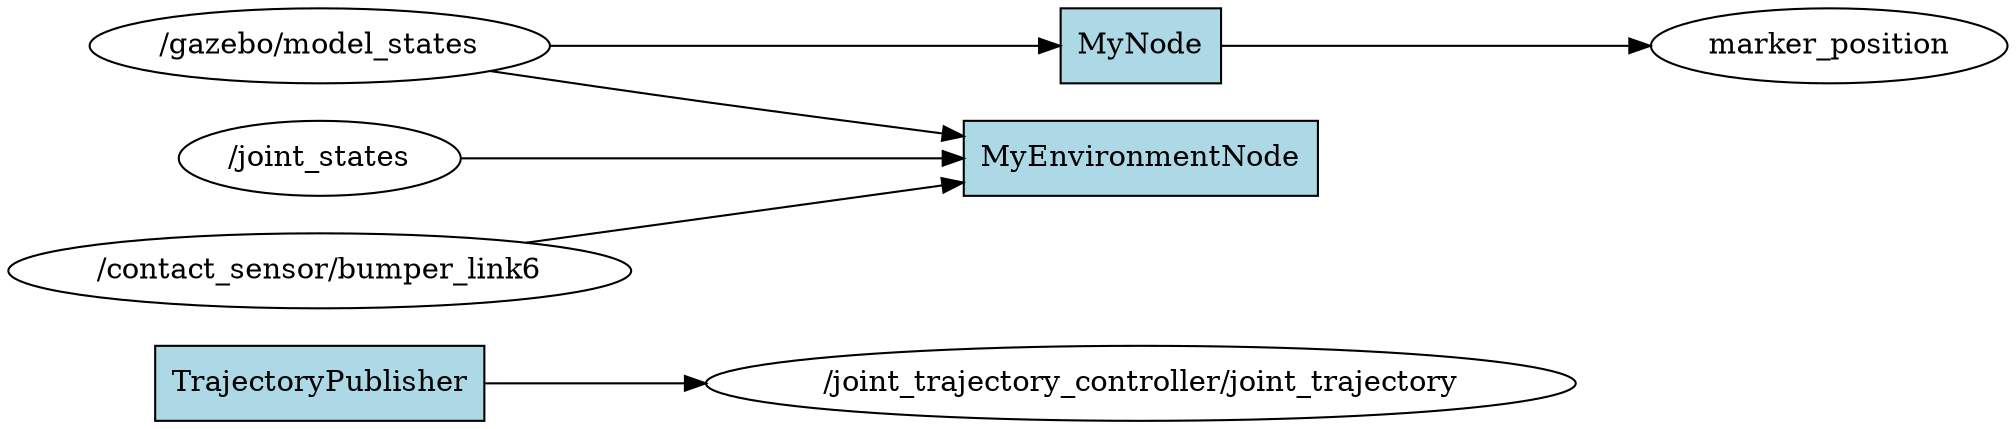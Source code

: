 digraph ROS2_Computation_Graph {
  rankdir=LR;
  node [shape=box, style=filled, fillcolor=lightgray];
  "/joint_trajectory_controller/joint_trajectory" [shape=ellipse, fillcolor=white];
  "TrajectoryPublisher" -> "/joint_trajectory_controller/joint_trajectory";
  "marker_position" [shape=ellipse, fillcolor=white];
  "MyNode" -> "marker_position";
  "/gazebo/model_states" [shape=ellipse, fillcolor=white];
  "/gazebo/model_states" -> "MyEnvironmentNode";
  "/gazebo/model_states" -> "MyNode";
  "/joint_states" [shape=ellipse, fillcolor=white];
  "/joint_states" -> "MyEnvironmentNode";
  "/contact_sensor/bumper_link6" [shape=ellipse, fillcolor=white];
  "/contact_sensor/bumper_link6" -> "MyEnvironmentNode";
  "TrajectoryPublisher" [shape=box, fillcolor=lightblue];
  "MyEnvironmentNode" [shape=box, fillcolor=lightblue];
  "MyNode" [shape=box, fillcolor=lightblue];
}